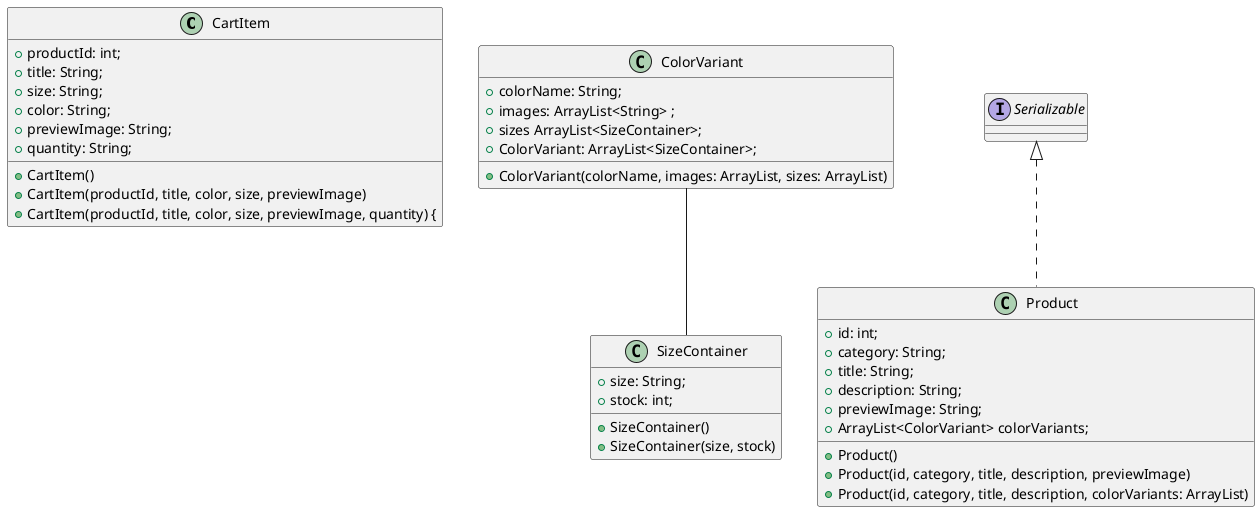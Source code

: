 @startuml
class CartItem {
   + productId: int;
   + title: String;
   + size: String;
   + color: String;
   + previewImage: String;
   + quantity: String;
   + CartItem()
   + CartItem(productId, title, color, size, previewImage)
   +CartItem(productId, title, color, size, previewImage, quantity) {
    }

class ColorVariant{
    + colorName: String;
    + images: ArrayList<String> ;
    + sizes ArrayList<SizeContainer>;
    + ColorVariant: ArrayList<SizeContainer>;
    + ColorVariant(colorName, images: ArrayList, sizes: ArrayList)
}
class Product implements Serializable {
    + id: int;
    + category: String;
    + title: String;
    + description: String;
    + previewImage: String;
    + ArrayList<ColorVariant> colorVariants;
    + Product()
    + Product(id, category, title, description, previewImage)
    + Product(id, category, title, description, colorVariants: ArrayList)
 }
class SizeContainer {
   + size: String;
   + stock: int;
   + SizeContainer()
   + SizeContainer(size, stock)
    }
    ColorVariant--SizeContainer
@enduml

